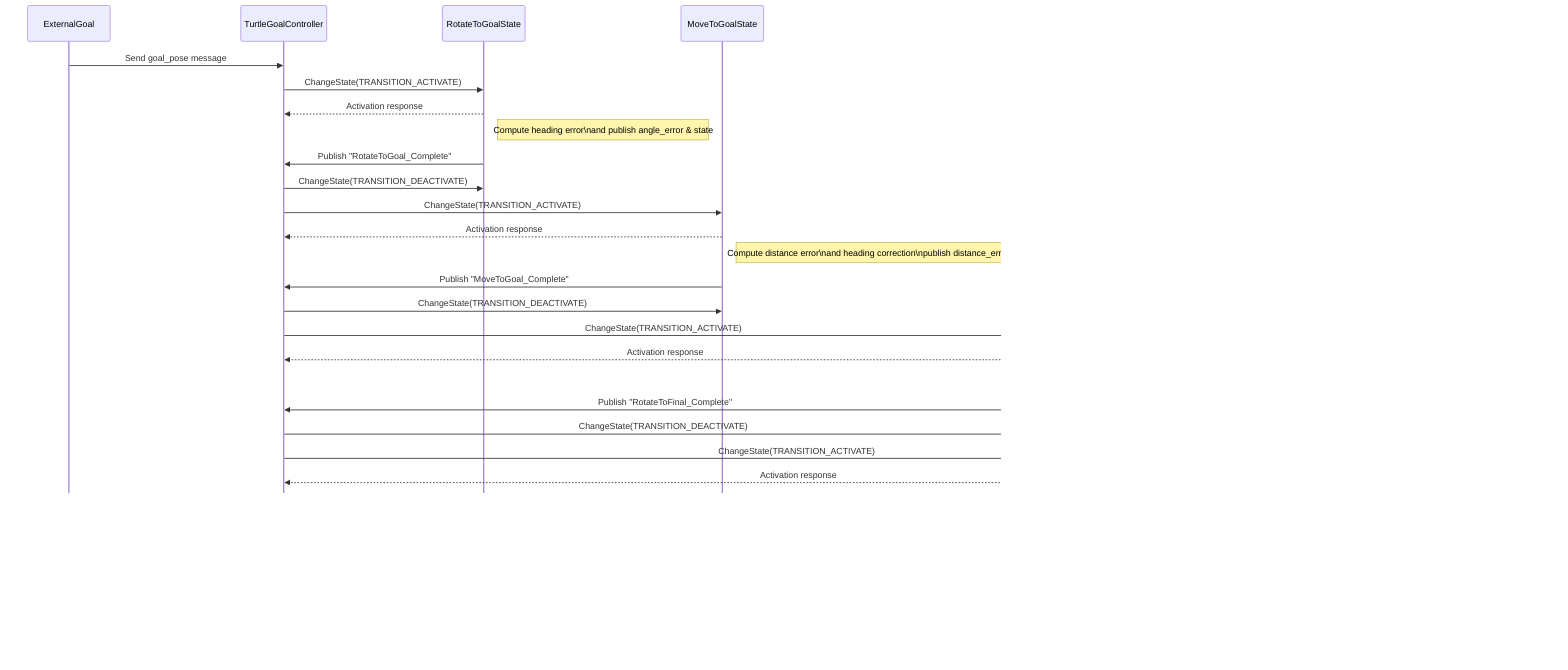 sequenceDiagram
    %% GoalPoseOrchestrator Sequence Diagram
    participant ExternalGoal as ExternalGoal
    participant Turtle as TurtleGoalController
    participant RotateState as RotateToGoalState
    participant MoveState as MoveToGoalState
    participant FinalState as RotateToFinalState
    participant GoalReached as GoalReachedState

    ExternalGoal->>Turtle: Send goal_pose message
    Turtle->>RotateState: ChangeState(TRANSITION_ACTIVATE)
    RotateState-->>Turtle: Activation response
    Note right of RotateState: Compute heading error\nand publish angle_error & state
    RotateState->>Turtle: Publish "RotateToGoal_Complete"
    Turtle->>RotateState: ChangeState(TRANSITION_DEACTIVATE)

    Turtle->>MoveState: ChangeState(TRANSITION_ACTIVATE)
    MoveState-->>Turtle: Activation response
    Note right of MoveState: Compute distance error\nand heading correction\npublish distance_error & state
    MoveState->>Turtle: Publish "MoveToGoal_Complete"
    Turtle->>MoveState: ChangeState(TRANSITION_DEACTIVATE)

    Turtle->>FinalState: ChangeState(TRANSITION_ACTIVATE)
    FinalState-->>Turtle: Activation response
    Note right of FinalState: Compute final orientation error\nand publish angle_error & state
    FinalState->>Turtle: Publish "RotateToFinal_Complete"
    Turtle->>FinalState: ChangeState(TRANSITION_DEACTIVATE)

    Turtle->>GoalReached: ChangeState(TRANSITION_ACTIVATE)
    GoalReached-->>Turtle: Activation response
    Note right of GoalReached: Publish state "GoalReached"\n(no further transitions)

    %% Preemption Sequence
    ExternalGoal->>Turtle: New goal_pose message received
    Note left of Turtle: Preempt current active state\nand restart sequence
    Turtle->>RotateState: ChangeState(TRANSITION_ACTIVATE)
    Note right of RotateState: Restart sequence\nfor new goal_pose